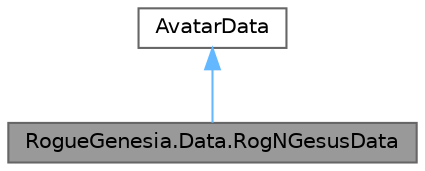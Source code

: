 digraph "RogueGenesia.Data.RogNGesusData"
{
 // LATEX_PDF_SIZE
  bgcolor="transparent";
  edge [fontname=Helvetica,fontsize=10,labelfontname=Helvetica,labelfontsize=10];
  node [fontname=Helvetica,fontsize=10,shape=box,height=0.2,width=0.4];
  Node1 [label="RogueGenesia.Data.RogNGesusData",height=0.2,width=0.4,color="gray40", fillcolor="grey60", style="filled", fontcolor="black",tooltip=" "];
  Node2 -> Node1 [dir="back",color="steelblue1",style="solid"];
  Node2 [label="AvatarData",height=0.2,width=0.4,color="gray40", fillcolor="white", style="filled",URL="$class_rogue_genesia_1_1_data_1_1_avatar_data.html",tooltip=" "];
}
